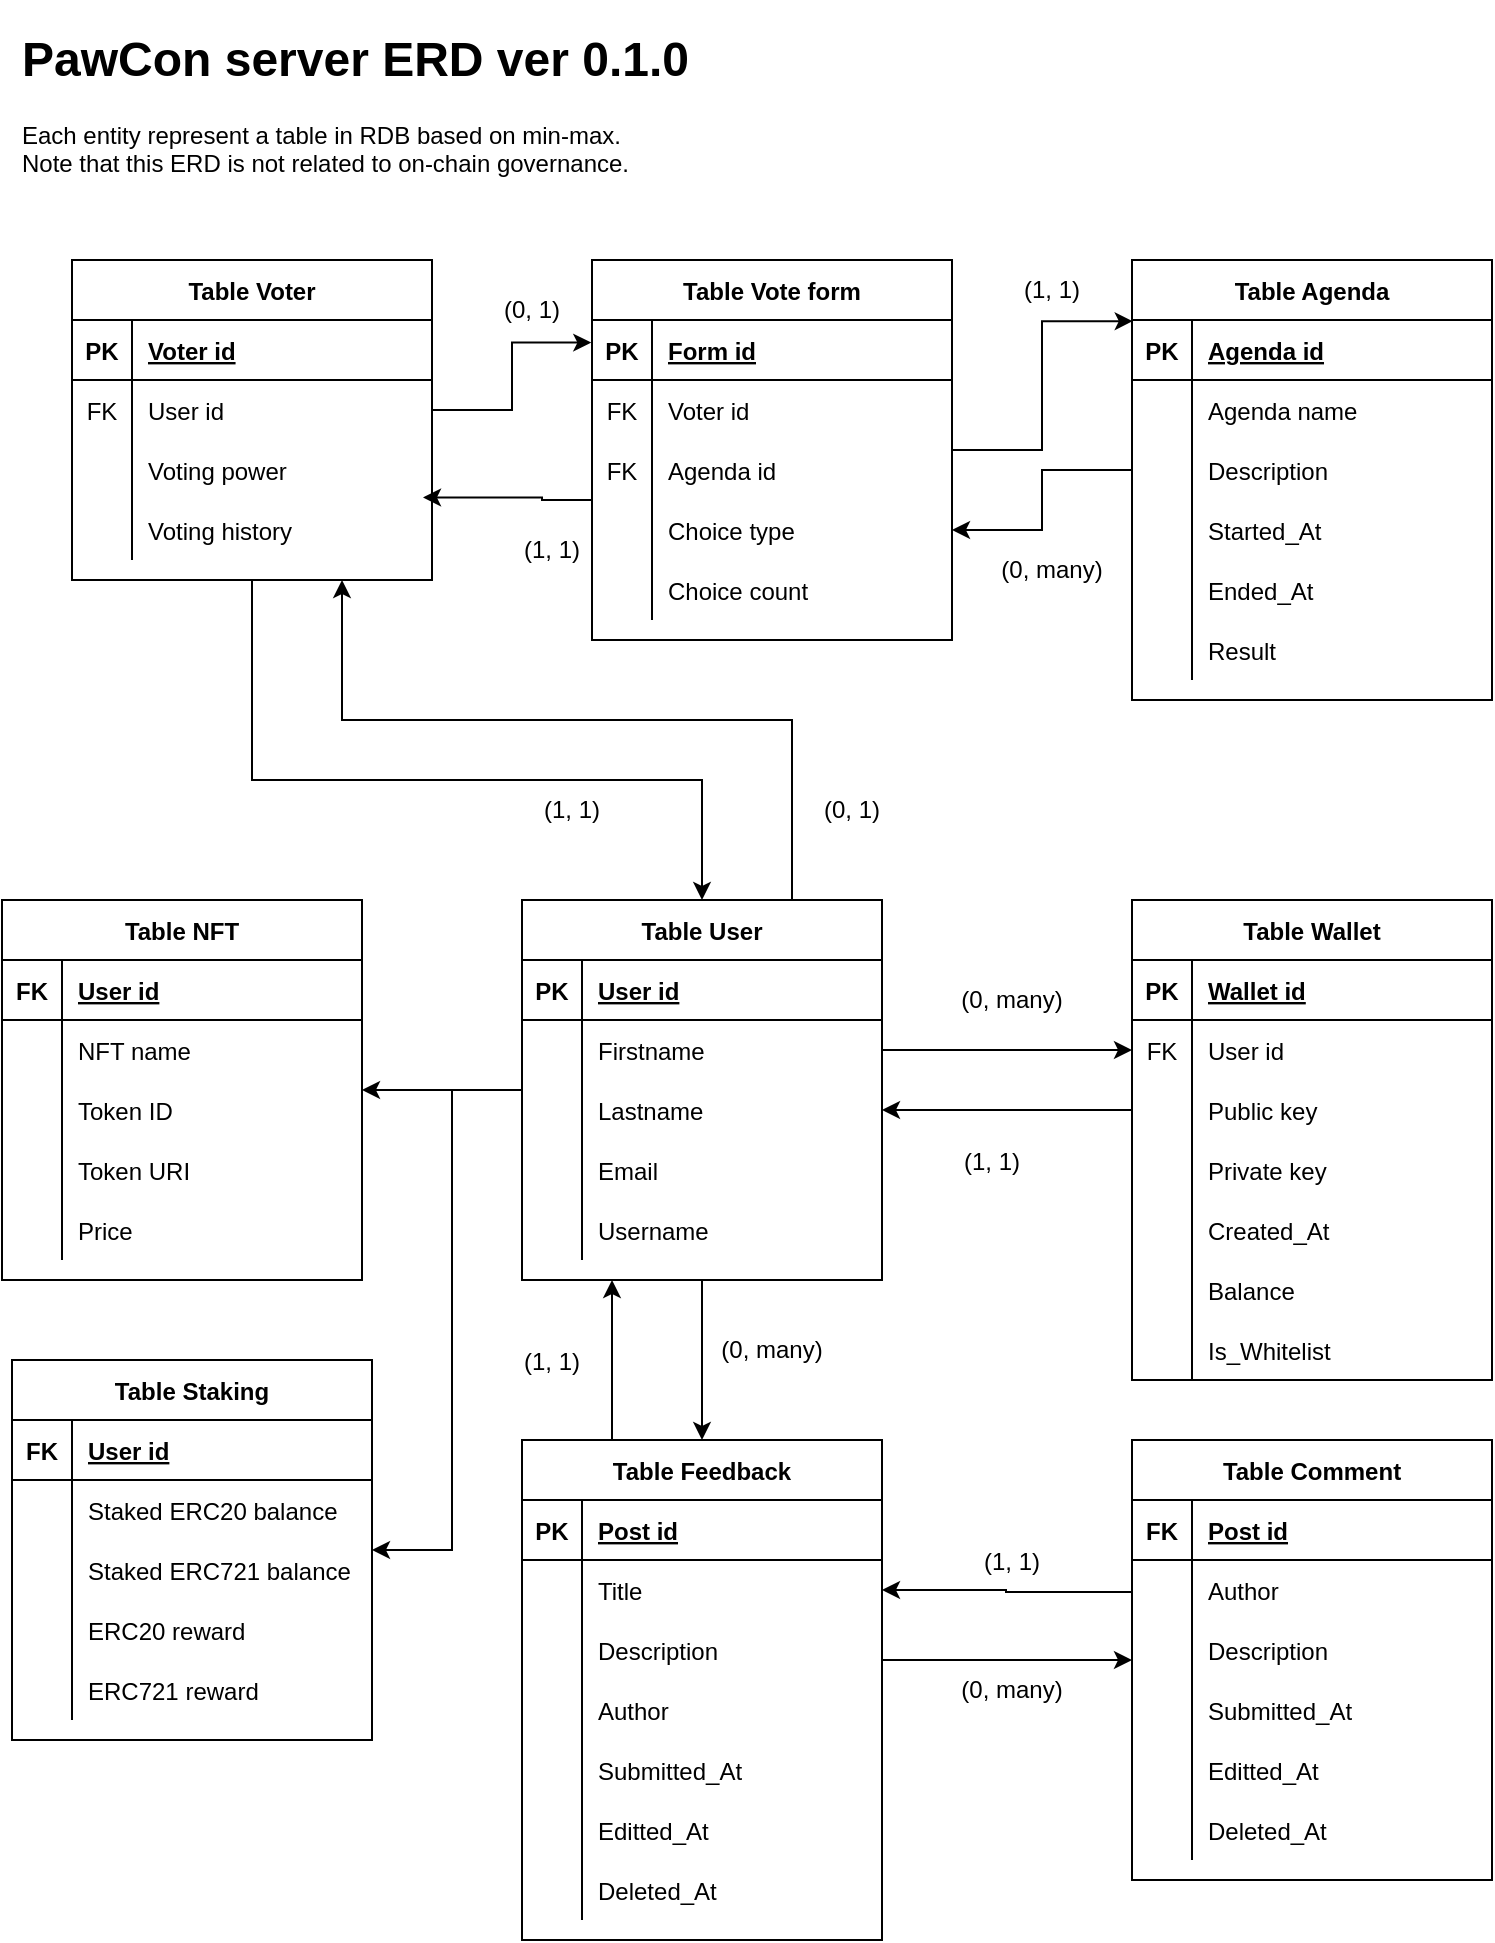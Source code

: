 <mxfile version="17.2.1" type="device"><diagram id="f8otMBdl3Ry3SHWYfHuq" name="페이지-1"><mxGraphModel dx="692" dy="433" grid="1" gridSize="10" guides="1" tooltips="1" connect="1" arrows="1" fold="1" page="1" pageScale="1" pageWidth="827" pageHeight="1169" math="0" shadow="0"><root><mxCell id="0"/><mxCell id="1" parent="0"/><mxCell id="2Wctt3XhBdlMPeNjO2P0-14" value="(0, 1)" style="text;html=1;strokeColor=none;fillColor=none;align=center;verticalAlign=middle;whiteSpace=wrap;rounded=0;" vertex="1" parent="1"><mxGeometry x="270" y="170" width="60" height="30" as="geometry"/></mxCell><mxCell id="2Wctt3XhBdlMPeNjO2P0-17" value="(1, 1)" style="text;html=1;strokeColor=none;fillColor=none;align=center;verticalAlign=middle;whiteSpace=wrap;rounded=0;" vertex="1" parent="1"><mxGeometry x="280" y="290" width="60" height="30" as="geometry"/></mxCell><mxCell id="2Wctt3XhBdlMPeNjO2P0-20" value="(1, 1)" style="text;html=1;strokeColor=none;fillColor=none;align=center;verticalAlign=middle;whiteSpace=wrap;rounded=0;" vertex="1" parent="1"><mxGeometry x="530" y="160" width="60" height="30" as="geometry"/></mxCell><mxCell id="2Wctt3XhBdlMPeNjO2P0-22" value="(0, many)" style="text;html=1;strokeColor=none;fillColor=none;align=center;verticalAlign=middle;whiteSpace=wrap;rounded=0;" vertex="1" parent="1"><mxGeometry x="530" y="300" width="60" height="30" as="geometry"/></mxCell><mxCell id="2Wctt3XhBdlMPeNjO2P0-31" value="(0, 1)" style="text;html=1;strokeColor=none;fillColor=none;align=center;verticalAlign=middle;whiteSpace=wrap;rounded=0;" vertex="1" parent="1"><mxGeometry x="430" y="420" width="60" height="30" as="geometry"/></mxCell><mxCell id="2Wctt3XhBdlMPeNjO2P0-35" value="(1, 1)" style="text;html=1;strokeColor=none;fillColor=none;align=center;verticalAlign=middle;whiteSpace=wrap;rounded=0;" vertex="1" parent="1"><mxGeometry x="290" y="420" width="60" height="30" as="geometry"/></mxCell><mxCell id="2Wctt3XhBdlMPeNjO2P0-38" value="&lt;h1&gt;&lt;span&gt;PawCon server ERD ver 0.1.0&lt;/span&gt;&lt;br&gt;&lt;/h1&gt;&lt;div&gt;Each entity represent a table in RDB based on min-max.&lt;/div&gt;&lt;div&gt;Note that this ERD is not related to on-chain governance.&amp;nbsp;&lt;/div&gt;" style="text;html=1;strokeColor=none;fillColor=none;spacing=5;spacingTop=-20;whiteSpace=wrap;overflow=hidden;rounded=0;" vertex="1" parent="1"><mxGeometry x="40" y="40" width="350" height="90" as="geometry"/></mxCell><mxCell id="2Wctt3XhBdlMPeNjO2P0-50" value="(0, many)" style="text;html=1;strokeColor=none;fillColor=none;align=center;verticalAlign=middle;whiteSpace=wrap;rounded=0;" vertex="1" parent="1"><mxGeometry x="510" y="515" width="60" height="30" as="geometry"/></mxCell><mxCell id="2Wctt3XhBdlMPeNjO2P0-52" value="(1, 1)" style="text;html=1;strokeColor=none;fillColor=none;align=center;verticalAlign=middle;whiteSpace=wrap;rounded=0;" vertex="1" parent="1"><mxGeometry x="500" y="596" width="60" height="30" as="geometry"/></mxCell><mxCell id="2Wctt3XhBdlMPeNjO2P0-255" style="edgeStyle=orthogonalEdgeStyle;rounded=0;orthogonalLoop=1;jettySize=auto;html=1;entryX=0.5;entryY=0;entryDx=0;entryDy=0;" edge="1" parent="1" source="2Wctt3XhBdlMPeNjO2P0-68" target="2Wctt3XhBdlMPeNjO2P0-81"><mxGeometry relative="1" as="geometry"><Array as="points"><mxPoint x="160" y="420"/><mxPoint x="385" y="420"/></Array></mxGeometry></mxCell><mxCell id="2Wctt3XhBdlMPeNjO2P0-68" value="Table Voter" style="shape=table;startSize=30;container=1;collapsible=1;childLayout=tableLayout;fixedRows=1;rowLines=0;fontStyle=1;align=center;resizeLast=1;" vertex="1" parent="1"><mxGeometry x="70" y="160" width="180" height="160" as="geometry"/></mxCell><mxCell id="2Wctt3XhBdlMPeNjO2P0-69" value="" style="shape=tableRow;horizontal=0;startSize=0;swimlaneHead=0;swimlaneBody=0;fillColor=none;collapsible=0;dropTarget=0;points=[[0,0.5],[1,0.5]];portConstraint=eastwest;top=0;left=0;right=0;bottom=1;" vertex="1" parent="2Wctt3XhBdlMPeNjO2P0-68"><mxGeometry y="30" width="180" height="30" as="geometry"/></mxCell><mxCell id="2Wctt3XhBdlMPeNjO2P0-70" value="PK" style="shape=partialRectangle;connectable=0;fillColor=none;top=0;left=0;bottom=0;right=0;fontStyle=1;overflow=hidden;" vertex="1" parent="2Wctt3XhBdlMPeNjO2P0-69"><mxGeometry width="30" height="30" as="geometry"><mxRectangle width="30" height="30" as="alternateBounds"/></mxGeometry></mxCell><mxCell id="2Wctt3XhBdlMPeNjO2P0-71" value="Voter id" style="shape=partialRectangle;connectable=0;fillColor=none;top=0;left=0;bottom=0;right=0;align=left;spacingLeft=6;fontStyle=5;overflow=hidden;" vertex="1" parent="2Wctt3XhBdlMPeNjO2P0-69"><mxGeometry x="30" width="150" height="30" as="geometry"><mxRectangle width="150" height="30" as="alternateBounds"/></mxGeometry></mxCell><mxCell id="2Wctt3XhBdlMPeNjO2P0-72" value="" style="shape=tableRow;horizontal=0;startSize=0;swimlaneHead=0;swimlaneBody=0;fillColor=none;collapsible=0;dropTarget=0;points=[[0,0.5],[1,0.5]];portConstraint=eastwest;top=0;left=0;right=0;bottom=0;" vertex="1" parent="2Wctt3XhBdlMPeNjO2P0-68"><mxGeometry y="60" width="180" height="30" as="geometry"/></mxCell><mxCell id="2Wctt3XhBdlMPeNjO2P0-73" value="FK" style="shape=partialRectangle;connectable=0;fillColor=none;top=0;left=0;bottom=0;right=0;editable=1;overflow=hidden;" vertex="1" parent="2Wctt3XhBdlMPeNjO2P0-72"><mxGeometry width="30" height="30" as="geometry"><mxRectangle width="30" height="30" as="alternateBounds"/></mxGeometry></mxCell><mxCell id="2Wctt3XhBdlMPeNjO2P0-74" value="User id" style="shape=partialRectangle;connectable=0;fillColor=none;top=0;left=0;bottom=0;right=0;align=left;spacingLeft=6;overflow=hidden;" vertex="1" parent="2Wctt3XhBdlMPeNjO2P0-72"><mxGeometry x="30" width="150" height="30" as="geometry"><mxRectangle width="150" height="30" as="alternateBounds"/></mxGeometry></mxCell><mxCell id="2Wctt3XhBdlMPeNjO2P0-75" value="" style="shape=tableRow;horizontal=0;startSize=0;swimlaneHead=0;swimlaneBody=0;fillColor=none;collapsible=0;dropTarget=0;points=[[0,0.5],[1,0.5]];portConstraint=eastwest;top=0;left=0;right=0;bottom=0;" vertex="1" parent="2Wctt3XhBdlMPeNjO2P0-68"><mxGeometry y="90" width="180" height="30" as="geometry"/></mxCell><mxCell id="2Wctt3XhBdlMPeNjO2P0-76" value="" style="shape=partialRectangle;connectable=0;fillColor=none;top=0;left=0;bottom=0;right=0;editable=1;overflow=hidden;" vertex="1" parent="2Wctt3XhBdlMPeNjO2P0-75"><mxGeometry width="30" height="30" as="geometry"><mxRectangle width="30" height="30" as="alternateBounds"/></mxGeometry></mxCell><mxCell id="2Wctt3XhBdlMPeNjO2P0-77" value="Voting power" style="shape=partialRectangle;connectable=0;fillColor=none;top=0;left=0;bottom=0;right=0;align=left;spacingLeft=6;overflow=hidden;" vertex="1" parent="2Wctt3XhBdlMPeNjO2P0-75"><mxGeometry x="30" width="150" height="30" as="geometry"><mxRectangle width="150" height="30" as="alternateBounds"/></mxGeometry></mxCell><mxCell id="2Wctt3XhBdlMPeNjO2P0-78" value="" style="shape=tableRow;horizontal=0;startSize=0;swimlaneHead=0;swimlaneBody=0;fillColor=none;collapsible=0;dropTarget=0;points=[[0,0.5],[1,0.5]];portConstraint=eastwest;top=0;left=0;right=0;bottom=0;" vertex="1" parent="2Wctt3XhBdlMPeNjO2P0-68"><mxGeometry y="120" width="180" height="30" as="geometry"/></mxCell><mxCell id="2Wctt3XhBdlMPeNjO2P0-79" value="" style="shape=partialRectangle;connectable=0;fillColor=none;top=0;left=0;bottom=0;right=0;editable=1;overflow=hidden;" vertex="1" parent="2Wctt3XhBdlMPeNjO2P0-78"><mxGeometry width="30" height="30" as="geometry"><mxRectangle width="30" height="30" as="alternateBounds"/></mxGeometry></mxCell><mxCell id="2Wctt3XhBdlMPeNjO2P0-80" value="Voting history" style="shape=partialRectangle;connectable=0;fillColor=none;top=0;left=0;bottom=0;right=0;align=left;spacingLeft=6;overflow=hidden;" vertex="1" parent="2Wctt3XhBdlMPeNjO2P0-78"><mxGeometry x="30" width="150" height="30" as="geometry"><mxRectangle width="150" height="30" as="alternateBounds"/></mxGeometry></mxCell><mxCell id="2Wctt3XhBdlMPeNjO2P0-214" value="" style="edgeStyle=orthogonalEdgeStyle;rounded=0;orthogonalLoop=1;jettySize=auto;html=1;" edge="1" parent="1" source="2Wctt3XhBdlMPeNjO2P0-81" target="2Wctt3XhBdlMPeNjO2P0-198"><mxGeometry relative="1" as="geometry"/></mxCell><mxCell id="2Wctt3XhBdlMPeNjO2P0-254" style="edgeStyle=orthogonalEdgeStyle;rounded=0;orthogonalLoop=1;jettySize=auto;html=1;entryX=0.75;entryY=1;entryDx=0;entryDy=0;" edge="1" parent="1" source="2Wctt3XhBdlMPeNjO2P0-81" target="2Wctt3XhBdlMPeNjO2P0-68"><mxGeometry relative="1" as="geometry"><Array as="points"><mxPoint x="430" y="390"/><mxPoint x="205" y="390"/></Array></mxGeometry></mxCell><mxCell id="2Wctt3XhBdlMPeNjO2P0-272" value="" style="edgeStyle=orthogonalEdgeStyle;rounded=0;orthogonalLoop=1;jettySize=auto;html=1;" edge="1" parent="1" source="2Wctt3XhBdlMPeNjO2P0-81" target="2Wctt3XhBdlMPeNjO2P0-256"><mxGeometry relative="1" as="geometry"/></mxCell><mxCell id="2Wctt3XhBdlMPeNjO2P0-289" value="" style="edgeStyle=orthogonalEdgeStyle;rounded=0;orthogonalLoop=1;jettySize=auto;html=1;" edge="1" parent="1" source="2Wctt3XhBdlMPeNjO2P0-81" target="2Wctt3XhBdlMPeNjO2P0-273"><mxGeometry relative="1" as="geometry"><Array as="points"><mxPoint x="260" y="575"/><mxPoint x="260" y="805"/></Array></mxGeometry></mxCell><mxCell id="2Wctt3XhBdlMPeNjO2P0-81" value="Table User" style="shape=table;startSize=30;container=1;collapsible=1;childLayout=tableLayout;fixedRows=1;rowLines=0;fontStyle=1;align=center;resizeLast=1;" vertex="1" parent="1"><mxGeometry x="295" y="480" width="180" height="190" as="geometry"/></mxCell><mxCell id="2Wctt3XhBdlMPeNjO2P0-82" value="" style="shape=tableRow;horizontal=0;startSize=0;swimlaneHead=0;swimlaneBody=0;fillColor=none;collapsible=0;dropTarget=0;points=[[0,0.5],[1,0.5]];portConstraint=eastwest;top=0;left=0;right=0;bottom=1;" vertex="1" parent="2Wctt3XhBdlMPeNjO2P0-81"><mxGeometry y="30" width="180" height="30" as="geometry"/></mxCell><mxCell id="2Wctt3XhBdlMPeNjO2P0-83" value="PK" style="shape=partialRectangle;connectable=0;fillColor=none;top=0;left=0;bottom=0;right=0;fontStyle=1;overflow=hidden;" vertex="1" parent="2Wctt3XhBdlMPeNjO2P0-82"><mxGeometry width="30" height="30" as="geometry"><mxRectangle width="30" height="30" as="alternateBounds"/></mxGeometry></mxCell><mxCell id="2Wctt3XhBdlMPeNjO2P0-84" value="User id" style="shape=partialRectangle;connectable=0;fillColor=none;top=0;left=0;bottom=0;right=0;align=left;spacingLeft=6;fontStyle=5;overflow=hidden;" vertex="1" parent="2Wctt3XhBdlMPeNjO2P0-82"><mxGeometry x="30" width="150" height="30" as="geometry"><mxRectangle width="150" height="30" as="alternateBounds"/></mxGeometry></mxCell><mxCell id="2Wctt3XhBdlMPeNjO2P0-85" value="" style="shape=tableRow;horizontal=0;startSize=0;swimlaneHead=0;swimlaneBody=0;fillColor=none;collapsible=0;dropTarget=0;points=[[0,0.5],[1,0.5]];portConstraint=eastwest;top=0;left=0;right=0;bottom=0;" vertex="1" parent="2Wctt3XhBdlMPeNjO2P0-81"><mxGeometry y="60" width="180" height="30" as="geometry"/></mxCell><mxCell id="2Wctt3XhBdlMPeNjO2P0-86" value="" style="shape=partialRectangle;connectable=0;fillColor=none;top=0;left=0;bottom=0;right=0;editable=1;overflow=hidden;" vertex="1" parent="2Wctt3XhBdlMPeNjO2P0-85"><mxGeometry width="30" height="30" as="geometry"><mxRectangle width="30" height="30" as="alternateBounds"/></mxGeometry></mxCell><mxCell id="2Wctt3XhBdlMPeNjO2P0-87" value="Firstname" style="shape=partialRectangle;connectable=0;fillColor=none;top=0;left=0;bottom=0;right=0;align=left;spacingLeft=6;overflow=hidden;" vertex="1" parent="2Wctt3XhBdlMPeNjO2P0-85"><mxGeometry x="30" width="150" height="30" as="geometry"><mxRectangle width="150" height="30" as="alternateBounds"/></mxGeometry></mxCell><mxCell id="2Wctt3XhBdlMPeNjO2P0-88" value="" style="shape=tableRow;horizontal=0;startSize=0;swimlaneHead=0;swimlaneBody=0;fillColor=none;collapsible=0;dropTarget=0;points=[[0,0.5],[1,0.5]];portConstraint=eastwest;top=0;left=0;right=0;bottom=0;" vertex="1" parent="2Wctt3XhBdlMPeNjO2P0-81"><mxGeometry y="90" width="180" height="30" as="geometry"/></mxCell><mxCell id="2Wctt3XhBdlMPeNjO2P0-89" value="" style="shape=partialRectangle;connectable=0;fillColor=none;top=0;left=0;bottom=0;right=0;editable=1;overflow=hidden;" vertex="1" parent="2Wctt3XhBdlMPeNjO2P0-88"><mxGeometry width="30" height="30" as="geometry"><mxRectangle width="30" height="30" as="alternateBounds"/></mxGeometry></mxCell><mxCell id="2Wctt3XhBdlMPeNjO2P0-90" value="Lastname" style="shape=partialRectangle;connectable=0;fillColor=none;top=0;left=0;bottom=0;right=0;align=left;spacingLeft=6;overflow=hidden;" vertex="1" parent="2Wctt3XhBdlMPeNjO2P0-88"><mxGeometry x="30" width="150" height="30" as="geometry"><mxRectangle width="150" height="30" as="alternateBounds"/></mxGeometry></mxCell><mxCell id="2Wctt3XhBdlMPeNjO2P0-91" value="" style="shape=tableRow;horizontal=0;startSize=0;swimlaneHead=0;swimlaneBody=0;fillColor=none;collapsible=0;dropTarget=0;points=[[0,0.5],[1,0.5]];portConstraint=eastwest;top=0;left=0;right=0;bottom=0;" vertex="1" parent="2Wctt3XhBdlMPeNjO2P0-81"><mxGeometry y="120" width="180" height="30" as="geometry"/></mxCell><mxCell id="2Wctt3XhBdlMPeNjO2P0-92" value="" style="shape=partialRectangle;connectable=0;fillColor=none;top=0;left=0;bottom=0;right=0;editable=1;overflow=hidden;" vertex="1" parent="2Wctt3XhBdlMPeNjO2P0-91"><mxGeometry width="30" height="30" as="geometry"><mxRectangle width="30" height="30" as="alternateBounds"/></mxGeometry></mxCell><mxCell id="2Wctt3XhBdlMPeNjO2P0-93" value="Email" style="shape=partialRectangle;connectable=0;fillColor=none;top=0;left=0;bottom=0;right=0;align=left;spacingLeft=6;overflow=hidden;" vertex="1" parent="2Wctt3XhBdlMPeNjO2P0-91"><mxGeometry x="30" width="150" height="30" as="geometry"><mxRectangle width="150" height="30" as="alternateBounds"/></mxGeometry></mxCell><mxCell id="2Wctt3XhBdlMPeNjO2P0-133" value="" style="shape=tableRow;horizontal=0;startSize=0;swimlaneHead=0;swimlaneBody=0;fillColor=none;collapsible=0;dropTarget=0;points=[[0,0.5],[1,0.5]];portConstraint=eastwest;top=0;left=0;right=0;bottom=0;" vertex="1" parent="2Wctt3XhBdlMPeNjO2P0-81"><mxGeometry y="150" width="180" height="30" as="geometry"/></mxCell><mxCell id="2Wctt3XhBdlMPeNjO2P0-134" value="" style="shape=partialRectangle;connectable=0;fillColor=none;top=0;left=0;bottom=0;right=0;editable=1;overflow=hidden;" vertex="1" parent="2Wctt3XhBdlMPeNjO2P0-133"><mxGeometry width="30" height="30" as="geometry"><mxRectangle width="30" height="30" as="alternateBounds"/></mxGeometry></mxCell><mxCell id="2Wctt3XhBdlMPeNjO2P0-135" value="Username" style="shape=partialRectangle;connectable=0;fillColor=none;top=0;left=0;bottom=0;right=0;align=left;spacingLeft=6;overflow=hidden;" vertex="1" parent="2Wctt3XhBdlMPeNjO2P0-133"><mxGeometry x="30" width="150" height="30" as="geometry"><mxRectangle width="150" height="30" as="alternateBounds"/></mxGeometry></mxCell><mxCell id="2Wctt3XhBdlMPeNjO2P0-94" value="Table Wallet" style="shape=table;startSize=30;container=1;collapsible=1;childLayout=tableLayout;fixedRows=1;rowLines=0;fontStyle=1;align=center;resizeLast=1;" vertex="1" parent="1"><mxGeometry x="600" y="480" width="180" height="240" as="geometry"/></mxCell><mxCell id="2Wctt3XhBdlMPeNjO2P0-95" value="" style="shape=tableRow;horizontal=0;startSize=0;swimlaneHead=0;swimlaneBody=0;fillColor=none;collapsible=0;dropTarget=0;points=[[0,0.5],[1,0.5]];portConstraint=eastwest;top=0;left=0;right=0;bottom=1;" vertex="1" parent="2Wctt3XhBdlMPeNjO2P0-94"><mxGeometry y="30" width="180" height="30" as="geometry"/></mxCell><mxCell id="2Wctt3XhBdlMPeNjO2P0-96" value="PK" style="shape=partialRectangle;connectable=0;fillColor=none;top=0;left=0;bottom=0;right=0;fontStyle=1;overflow=hidden;" vertex="1" parent="2Wctt3XhBdlMPeNjO2P0-95"><mxGeometry width="30" height="30" as="geometry"><mxRectangle width="30" height="30" as="alternateBounds"/></mxGeometry></mxCell><mxCell id="2Wctt3XhBdlMPeNjO2P0-97" value="Wallet id" style="shape=partialRectangle;connectable=0;fillColor=none;top=0;left=0;bottom=0;right=0;align=left;spacingLeft=6;fontStyle=5;overflow=hidden;" vertex="1" parent="2Wctt3XhBdlMPeNjO2P0-95"><mxGeometry x="30" width="150" height="30" as="geometry"><mxRectangle width="150" height="30" as="alternateBounds"/></mxGeometry></mxCell><mxCell id="2Wctt3XhBdlMPeNjO2P0-98" value="" style="shape=tableRow;horizontal=0;startSize=0;swimlaneHead=0;swimlaneBody=0;fillColor=none;collapsible=0;dropTarget=0;points=[[0,0.5],[1,0.5]];portConstraint=eastwest;top=0;left=0;right=0;bottom=0;" vertex="1" parent="2Wctt3XhBdlMPeNjO2P0-94"><mxGeometry y="60" width="180" height="30" as="geometry"/></mxCell><mxCell id="2Wctt3XhBdlMPeNjO2P0-99" value="FK" style="shape=partialRectangle;connectable=0;fillColor=none;top=0;left=0;bottom=0;right=0;editable=1;overflow=hidden;" vertex="1" parent="2Wctt3XhBdlMPeNjO2P0-98"><mxGeometry width="30" height="30" as="geometry"><mxRectangle width="30" height="30" as="alternateBounds"/></mxGeometry></mxCell><mxCell id="2Wctt3XhBdlMPeNjO2P0-100" value="User id" style="shape=partialRectangle;connectable=0;fillColor=none;top=0;left=0;bottom=0;right=0;align=left;spacingLeft=6;overflow=hidden;" vertex="1" parent="2Wctt3XhBdlMPeNjO2P0-98"><mxGeometry x="30" width="150" height="30" as="geometry"><mxRectangle width="150" height="30" as="alternateBounds"/></mxGeometry></mxCell><mxCell id="2Wctt3XhBdlMPeNjO2P0-101" value="" style="shape=tableRow;horizontal=0;startSize=0;swimlaneHead=0;swimlaneBody=0;fillColor=none;collapsible=0;dropTarget=0;points=[[0,0.5],[1,0.5]];portConstraint=eastwest;top=0;left=0;right=0;bottom=0;" vertex="1" parent="2Wctt3XhBdlMPeNjO2P0-94"><mxGeometry y="90" width="180" height="30" as="geometry"/></mxCell><mxCell id="2Wctt3XhBdlMPeNjO2P0-102" value="" style="shape=partialRectangle;connectable=0;fillColor=none;top=0;left=0;bottom=0;right=0;editable=1;overflow=hidden;" vertex="1" parent="2Wctt3XhBdlMPeNjO2P0-101"><mxGeometry width="30" height="30" as="geometry"><mxRectangle width="30" height="30" as="alternateBounds"/></mxGeometry></mxCell><mxCell id="2Wctt3XhBdlMPeNjO2P0-103" value="Public key" style="shape=partialRectangle;connectable=0;fillColor=none;top=0;left=0;bottom=0;right=0;align=left;spacingLeft=6;overflow=hidden;" vertex="1" parent="2Wctt3XhBdlMPeNjO2P0-101"><mxGeometry x="30" width="150" height="30" as="geometry"><mxRectangle width="150" height="30" as="alternateBounds"/></mxGeometry></mxCell><mxCell id="2Wctt3XhBdlMPeNjO2P0-104" value="" style="shape=tableRow;horizontal=0;startSize=0;swimlaneHead=0;swimlaneBody=0;fillColor=none;collapsible=0;dropTarget=0;points=[[0,0.5],[1,0.5]];portConstraint=eastwest;top=0;left=0;right=0;bottom=0;" vertex="1" parent="2Wctt3XhBdlMPeNjO2P0-94"><mxGeometry y="120" width="180" height="30" as="geometry"/></mxCell><mxCell id="2Wctt3XhBdlMPeNjO2P0-105" value="" style="shape=partialRectangle;connectable=0;fillColor=none;top=0;left=0;bottom=0;right=0;editable=1;overflow=hidden;" vertex="1" parent="2Wctt3XhBdlMPeNjO2P0-104"><mxGeometry width="30" height="30" as="geometry"><mxRectangle width="30" height="30" as="alternateBounds"/></mxGeometry></mxCell><mxCell id="2Wctt3XhBdlMPeNjO2P0-106" value="Private key" style="shape=partialRectangle;connectable=0;fillColor=none;top=0;left=0;bottom=0;right=0;align=left;spacingLeft=6;overflow=hidden;" vertex="1" parent="2Wctt3XhBdlMPeNjO2P0-104"><mxGeometry x="30" width="150" height="30" as="geometry"><mxRectangle width="150" height="30" as="alternateBounds"/></mxGeometry></mxCell><mxCell id="2Wctt3XhBdlMPeNjO2P0-136" value="" style="shape=tableRow;horizontal=0;startSize=0;swimlaneHead=0;swimlaneBody=0;fillColor=none;collapsible=0;dropTarget=0;points=[[0,0.5],[1,0.5]];portConstraint=eastwest;top=0;left=0;right=0;bottom=0;" vertex="1" parent="2Wctt3XhBdlMPeNjO2P0-94"><mxGeometry y="150" width="180" height="30" as="geometry"/></mxCell><mxCell id="2Wctt3XhBdlMPeNjO2P0-137" value="" style="shape=partialRectangle;connectable=0;fillColor=none;top=0;left=0;bottom=0;right=0;editable=1;overflow=hidden;" vertex="1" parent="2Wctt3XhBdlMPeNjO2P0-136"><mxGeometry width="30" height="30" as="geometry"><mxRectangle width="30" height="30" as="alternateBounds"/></mxGeometry></mxCell><mxCell id="2Wctt3XhBdlMPeNjO2P0-138" value="Created_At" style="shape=partialRectangle;connectable=0;fillColor=none;top=0;left=0;bottom=0;right=0;align=left;spacingLeft=6;overflow=hidden;" vertex="1" parent="2Wctt3XhBdlMPeNjO2P0-136"><mxGeometry x="30" width="150" height="30" as="geometry"><mxRectangle width="150" height="30" as="alternateBounds"/></mxGeometry></mxCell><mxCell id="2Wctt3XhBdlMPeNjO2P0-139" value="" style="shape=tableRow;horizontal=0;startSize=0;swimlaneHead=0;swimlaneBody=0;fillColor=none;collapsible=0;dropTarget=0;points=[[0,0.5],[1,0.5]];portConstraint=eastwest;top=0;left=0;right=0;bottom=0;" vertex="1" parent="2Wctt3XhBdlMPeNjO2P0-94"><mxGeometry y="180" width="180" height="30" as="geometry"/></mxCell><mxCell id="2Wctt3XhBdlMPeNjO2P0-140" value="" style="shape=partialRectangle;connectable=0;fillColor=none;top=0;left=0;bottom=0;right=0;editable=1;overflow=hidden;" vertex="1" parent="2Wctt3XhBdlMPeNjO2P0-139"><mxGeometry width="30" height="30" as="geometry"><mxRectangle width="30" height="30" as="alternateBounds"/></mxGeometry></mxCell><mxCell id="2Wctt3XhBdlMPeNjO2P0-141" value="Balance" style="shape=partialRectangle;connectable=0;fillColor=none;top=0;left=0;bottom=0;right=0;align=left;spacingLeft=6;overflow=hidden;" vertex="1" parent="2Wctt3XhBdlMPeNjO2P0-139"><mxGeometry x="30" width="150" height="30" as="geometry"><mxRectangle width="150" height="30" as="alternateBounds"/></mxGeometry></mxCell><mxCell id="2Wctt3XhBdlMPeNjO2P0-294" value="" style="shape=tableRow;horizontal=0;startSize=0;swimlaneHead=0;swimlaneBody=0;fillColor=none;collapsible=0;dropTarget=0;points=[[0,0.5],[1,0.5]];portConstraint=eastwest;top=0;left=0;right=0;bottom=0;" vertex="1" parent="2Wctt3XhBdlMPeNjO2P0-94"><mxGeometry y="210" width="180" height="30" as="geometry"/></mxCell><mxCell id="2Wctt3XhBdlMPeNjO2P0-295" value="" style="shape=partialRectangle;connectable=0;fillColor=none;top=0;left=0;bottom=0;right=0;editable=1;overflow=hidden;" vertex="1" parent="2Wctt3XhBdlMPeNjO2P0-294"><mxGeometry width="30" height="30" as="geometry"><mxRectangle width="30" height="30" as="alternateBounds"/></mxGeometry></mxCell><mxCell id="2Wctt3XhBdlMPeNjO2P0-296" value="Is_Whitelist" style="shape=partialRectangle;connectable=0;fillColor=none;top=0;left=0;bottom=0;right=0;align=left;spacingLeft=6;overflow=hidden;" vertex="1" parent="2Wctt3XhBdlMPeNjO2P0-294"><mxGeometry x="30" width="150" height="30" as="geometry"><mxRectangle width="150" height="30" as="alternateBounds"/></mxGeometry></mxCell><mxCell id="2Wctt3XhBdlMPeNjO2P0-152" style="edgeStyle=orthogonalEdgeStyle;rounded=0;orthogonalLoop=1;jettySize=auto;html=1;entryX=0.975;entryY=-0.042;entryDx=0;entryDy=0;entryPerimeter=0;" edge="1" parent="1" source="2Wctt3XhBdlMPeNjO2P0-107" target="2Wctt3XhBdlMPeNjO2P0-78"><mxGeometry relative="1" as="geometry"><Array as="points"><mxPoint x="305" y="280"/><mxPoint x="305" y="279"/></Array></mxGeometry></mxCell><mxCell id="2Wctt3XhBdlMPeNjO2P0-155" style="edgeStyle=orthogonalEdgeStyle;rounded=0;orthogonalLoop=1;jettySize=auto;html=1;entryX=0.002;entryY=0.139;entryDx=0;entryDy=0;entryPerimeter=0;" edge="1" parent="1" source="2Wctt3XhBdlMPeNjO2P0-107" target="2Wctt3XhBdlMPeNjO2P0-120"><mxGeometry relative="1" as="geometry"/></mxCell><mxCell id="2Wctt3XhBdlMPeNjO2P0-107" value="Table Vote form" style="shape=table;startSize=30;container=1;collapsible=1;childLayout=tableLayout;fixedRows=1;rowLines=0;fontStyle=1;align=center;resizeLast=1;" vertex="1" parent="1"><mxGeometry x="330" y="160" width="180" height="190" as="geometry"/></mxCell><mxCell id="2Wctt3XhBdlMPeNjO2P0-108" value="" style="shape=tableRow;horizontal=0;startSize=0;swimlaneHead=0;swimlaneBody=0;fillColor=none;collapsible=0;dropTarget=0;points=[[0,0.5],[1,0.5]];portConstraint=eastwest;top=0;left=0;right=0;bottom=1;" vertex="1" parent="2Wctt3XhBdlMPeNjO2P0-107"><mxGeometry y="30" width="180" height="30" as="geometry"/></mxCell><mxCell id="2Wctt3XhBdlMPeNjO2P0-109" value="PK" style="shape=partialRectangle;connectable=0;fillColor=none;top=0;left=0;bottom=0;right=0;fontStyle=1;overflow=hidden;" vertex="1" parent="2Wctt3XhBdlMPeNjO2P0-108"><mxGeometry width="30" height="30" as="geometry"><mxRectangle width="30" height="30" as="alternateBounds"/></mxGeometry></mxCell><mxCell id="2Wctt3XhBdlMPeNjO2P0-110" value="Form id" style="shape=partialRectangle;connectable=0;fillColor=none;top=0;left=0;bottom=0;right=0;align=left;spacingLeft=6;fontStyle=5;overflow=hidden;" vertex="1" parent="2Wctt3XhBdlMPeNjO2P0-108"><mxGeometry x="30" width="150" height="30" as="geometry"><mxRectangle width="150" height="30" as="alternateBounds"/></mxGeometry></mxCell><mxCell id="2Wctt3XhBdlMPeNjO2P0-111" value="" style="shape=tableRow;horizontal=0;startSize=0;swimlaneHead=0;swimlaneBody=0;fillColor=none;collapsible=0;dropTarget=0;points=[[0,0.5],[1,0.5]];portConstraint=eastwest;top=0;left=0;right=0;bottom=0;" vertex="1" parent="2Wctt3XhBdlMPeNjO2P0-107"><mxGeometry y="60" width="180" height="30" as="geometry"/></mxCell><mxCell id="2Wctt3XhBdlMPeNjO2P0-112" value="FK" style="shape=partialRectangle;connectable=0;fillColor=none;top=0;left=0;bottom=0;right=0;editable=1;overflow=hidden;" vertex="1" parent="2Wctt3XhBdlMPeNjO2P0-111"><mxGeometry width="30" height="30" as="geometry"><mxRectangle width="30" height="30" as="alternateBounds"/></mxGeometry></mxCell><mxCell id="2Wctt3XhBdlMPeNjO2P0-113" value="Voter id" style="shape=partialRectangle;connectable=0;fillColor=none;top=0;left=0;bottom=0;right=0;align=left;spacingLeft=6;overflow=hidden;" vertex="1" parent="2Wctt3XhBdlMPeNjO2P0-111"><mxGeometry x="30" width="150" height="30" as="geometry"><mxRectangle width="150" height="30" as="alternateBounds"/></mxGeometry></mxCell><mxCell id="2Wctt3XhBdlMPeNjO2P0-250" value="" style="shape=tableRow;horizontal=0;startSize=0;swimlaneHead=0;swimlaneBody=0;fillColor=none;collapsible=0;dropTarget=0;points=[[0,0.5],[1,0.5]];portConstraint=eastwest;top=0;left=0;right=0;bottom=0;" vertex="1" parent="2Wctt3XhBdlMPeNjO2P0-107"><mxGeometry y="90" width="180" height="30" as="geometry"/></mxCell><mxCell id="2Wctt3XhBdlMPeNjO2P0-251" value="FK" style="shape=partialRectangle;connectable=0;fillColor=none;top=0;left=0;bottom=0;right=0;editable=1;overflow=hidden;" vertex="1" parent="2Wctt3XhBdlMPeNjO2P0-250"><mxGeometry width="30" height="30" as="geometry"><mxRectangle width="30" height="30" as="alternateBounds"/></mxGeometry></mxCell><mxCell id="2Wctt3XhBdlMPeNjO2P0-252" value="Agenda id" style="shape=partialRectangle;connectable=0;fillColor=none;top=0;left=0;bottom=0;right=0;align=left;spacingLeft=6;overflow=hidden;" vertex="1" parent="2Wctt3XhBdlMPeNjO2P0-250"><mxGeometry x="30" width="150" height="30" as="geometry"><mxRectangle width="150" height="30" as="alternateBounds"/></mxGeometry></mxCell><mxCell id="2Wctt3XhBdlMPeNjO2P0-114" value="" style="shape=tableRow;horizontal=0;startSize=0;swimlaneHead=0;swimlaneBody=0;fillColor=none;collapsible=0;dropTarget=0;points=[[0,0.5],[1,0.5]];portConstraint=eastwest;top=0;left=0;right=0;bottom=0;" vertex="1" parent="2Wctt3XhBdlMPeNjO2P0-107"><mxGeometry y="120" width="180" height="30" as="geometry"/></mxCell><mxCell id="2Wctt3XhBdlMPeNjO2P0-115" value="" style="shape=partialRectangle;connectable=0;fillColor=none;top=0;left=0;bottom=0;right=0;editable=1;overflow=hidden;" vertex="1" parent="2Wctt3XhBdlMPeNjO2P0-114"><mxGeometry width="30" height="30" as="geometry"><mxRectangle width="30" height="30" as="alternateBounds"/></mxGeometry></mxCell><mxCell id="2Wctt3XhBdlMPeNjO2P0-116" value="Choice type" style="shape=partialRectangle;connectable=0;fillColor=none;top=0;left=0;bottom=0;right=0;align=left;spacingLeft=6;overflow=hidden;" vertex="1" parent="2Wctt3XhBdlMPeNjO2P0-114"><mxGeometry x="30" width="150" height="30" as="geometry"><mxRectangle width="150" height="30" as="alternateBounds"/></mxGeometry></mxCell><mxCell id="2Wctt3XhBdlMPeNjO2P0-117" value="" style="shape=tableRow;horizontal=0;startSize=0;swimlaneHead=0;swimlaneBody=0;fillColor=none;collapsible=0;dropTarget=0;points=[[0,0.5],[1,0.5]];portConstraint=eastwest;top=0;left=0;right=0;bottom=0;" vertex="1" parent="2Wctt3XhBdlMPeNjO2P0-107"><mxGeometry y="150" width="180" height="30" as="geometry"/></mxCell><mxCell id="2Wctt3XhBdlMPeNjO2P0-118" value="" style="shape=partialRectangle;connectable=0;fillColor=none;top=0;left=0;bottom=0;right=0;editable=1;overflow=hidden;" vertex="1" parent="2Wctt3XhBdlMPeNjO2P0-117"><mxGeometry width="30" height="30" as="geometry"><mxRectangle width="30" height="30" as="alternateBounds"/></mxGeometry></mxCell><mxCell id="2Wctt3XhBdlMPeNjO2P0-119" value="Choice count" style="shape=partialRectangle;connectable=0;fillColor=none;top=0;left=0;bottom=0;right=0;align=left;spacingLeft=6;overflow=hidden;" vertex="1" parent="2Wctt3XhBdlMPeNjO2P0-117"><mxGeometry x="30" width="150" height="30" as="geometry"><mxRectangle width="150" height="30" as="alternateBounds"/></mxGeometry></mxCell><mxCell id="2Wctt3XhBdlMPeNjO2P0-120" value="Table Agenda" style="shape=table;startSize=30;container=1;collapsible=1;childLayout=tableLayout;fixedRows=1;rowLines=0;fontStyle=1;align=center;resizeLast=1;" vertex="1" parent="1"><mxGeometry x="600" y="160" width="180" height="220" as="geometry"/></mxCell><mxCell id="2Wctt3XhBdlMPeNjO2P0-121" value="" style="shape=tableRow;horizontal=0;startSize=0;swimlaneHead=0;swimlaneBody=0;fillColor=none;collapsible=0;dropTarget=0;points=[[0,0.5],[1,0.5]];portConstraint=eastwest;top=0;left=0;right=0;bottom=1;" vertex="1" parent="2Wctt3XhBdlMPeNjO2P0-120"><mxGeometry y="30" width="180" height="30" as="geometry"/></mxCell><mxCell id="2Wctt3XhBdlMPeNjO2P0-122" value="PK" style="shape=partialRectangle;connectable=0;fillColor=none;top=0;left=0;bottom=0;right=0;fontStyle=1;overflow=hidden;" vertex="1" parent="2Wctt3XhBdlMPeNjO2P0-121"><mxGeometry width="30" height="30" as="geometry"><mxRectangle width="30" height="30" as="alternateBounds"/></mxGeometry></mxCell><mxCell id="2Wctt3XhBdlMPeNjO2P0-123" value="Agenda id" style="shape=partialRectangle;connectable=0;fillColor=none;top=0;left=0;bottom=0;right=0;align=left;spacingLeft=6;fontStyle=5;overflow=hidden;" vertex="1" parent="2Wctt3XhBdlMPeNjO2P0-121"><mxGeometry x="30" width="150" height="30" as="geometry"><mxRectangle width="150" height="30" as="alternateBounds"/></mxGeometry></mxCell><mxCell id="2Wctt3XhBdlMPeNjO2P0-124" value="" style="shape=tableRow;horizontal=0;startSize=0;swimlaneHead=0;swimlaneBody=0;fillColor=none;collapsible=0;dropTarget=0;points=[[0,0.5],[1,0.5]];portConstraint=eastwest;top=0;left=0;right=0;bottom=0;" vertex="1" parent="2Wctt3XhBdlMPeNjO2P0-120"><mxGeometry y="60" width="180" height="30" as="geometry"/></mxCell><mxCell id="2Wctt3XhBdlMPeNjO2P0-125" value="" style="shape=partialRectangle;connectable=0;fillColor=none;top=0;left=0;bottom=0;right=0;editable=1;overflow=hidden;" vertex="1" parent="2Wctt3XhBdlMPeNjO2P0-124"><mxGeometry width="30" height="30" as="geometry"><mxRectangle width="30" height="30" as="alternateBounds"/></mxGeometry></mxCell><mxCell id="2Wctt3XhBdlMPeNjO2P0-126" value="Agenda name" style="shape=partialRectangle;connectable=0;fillColor=none;top=0;left=0;bottom=0;right=0;align=left;spacingLeft=6;overflow=hidden;" vertex="1" parent="2Wctt3XhBdlMPeNjO2P0-124"><mxGeometry x="30" width="150" height="30" as="geometry"><mxRectangle width="150" height="30" as="alternateBounds"/></mxGeometry></mxCell><mxCell id="2Wctt3XhBdlMPeNjO2P0-127" value="" style="shape=tableRow;horizontal=0;startSize=0;swimlaneHead=0;swimlaneBody=0;fillColor=none;collapsible=0;dropTarget=0;points=[[0,0.5],[1,0.5]];portConstraint=eastwest;top=0;left=0;right=0;bottom=0;" vertex="1" parent="2Wctt3XhBdlMPeNjO2P0-120"><mxGeometry y="90" width="180" height="30" as="geometry"/></mxCell><mxCell id="2Wctt3XhBdlMPeNjO2P0-128" value="" style="shape=partialRectangle;connectable=0;fillColor=none;top=0;left=0;bottom=0;right=0;editable=1;overflow=hidden;" vertex="1" parent="2Wctt3XhBdlMPeNjO2P0-127"><mxGeometry width="30" height="30" as="geometry"><mxRectangle width="30" height="30" as="alternateBounds"/></mxGeometry></mxCell><mxCell id="2Wctt3XhBdlMPeNjO2P0-129" value="Description" style="shape=partialRectangle;connectable=0;fillColor=none;top=0;left=0;bottom=0;right=0;align=left;spacingLeft=6;overflow=hidden;" vertex="1" parent="2Wctt3XhBdlMPeNjO2P0-127"><mxGeometry x="30" width="150" height="30" as="geometry"><mxRectangle width="150" height="30" as="alternateBounds"/></mxGeometry></mxCell><mxCell id="2Wctt3XhBdlMPeNjO2P0-130" value="" style="shape=tableRow;horizontal=0;startSize=0;swimlaneHead=0;swimlaneBody=0;fillColor=none;collapsible=0;dropTarget=0;points=[[0,0.5],[1,0.5]];portConstraint=eastwest;top=0;left=0;right=0;bottom=0;" vertex="1" parent="2Wctt3XhBdlMPeNjO2P0-120"><mxGeometry y="120" width="180" height="30" as="geometry"/></mxCell><mxCell id="2Wctt3XhBdlMPeNjO2P0-131" value="" style="shape=partialRectangle;connectable=0;fillColor=none;top=0;left=0;bottom=0;right=0;editable=1;overflow=hidden;" vertex="1" parent="2Wctt3XhBdlMPeNjO2P0-130"><mxGeometry width="30" height="30" as="geometry"><mxRectangle width="30" height="30" as="alternateBounds"/></mxGeometry></mxCell><mxCell id="2Wctt3XhBdlMPeNjO2P0-132" value="Started_At" style="shape=partialRectangle;connectable=0;fillColor=none;top=0;left=0;bottom=0;right=0;align=left;spacingLeft=6;overflow=hidden;" vertex="1" parent="2Wctt3XhBdlMPeNjO2P0-130"><mxGeometry x="30" width="150" height="30" as="geometry"><mxRectangle width="150" height="30" as="alternateBounds"/></mxGeometry></mxCell><mxCell id="2Wctt3XhBdlMPeNjO2P0-145" value="" style="shape=tableRow;horizontal=0;startSize=0;swimlaneHead=0;swimlaneBody=0;fillColor=none;collapsible=0;dropTarget=0;points=[[0,0.5],[1,0.5]];portConstraint=eastwest;top=0;left=0;right=0;bottom=0;" vertex="1" parent="2Wctt3XhBdlMPeNjO2P0-120"><mxGeometry y="150" width="180" height="30" as="geometry"/></mxCell><mxCell id="2Wctt3XhBdlMPeNjO2P0-146" value="" style="shape=partialRectangle;connectable=0;fillColor=none;top=0;left=0;bottom=0;right=0;editable=1;overflow=hidden;" vertex="1" parent="2Wctt3XhBdlMPeNjO2P0-145"><mxGeometry width="30" height="30" as="geometry"><mxRectangle width="30" height="30" as="alternateBounds"/></mxGeometry></mxCell><mxCell id="2Wctt3XhBdlMPeNjO2P0-147" value="Ended_At" style="shape=partialRectangle;connectable=0;fillColor=none;top=0;left=0;bottom=0;right=0;align=left;spacingLeft=6;overflow=hidden;" vertex="1" parent="2Wctt3XhBdlMPeNjO2P0-145"><mxGeometry x="30" width="150" height="30" as="geometry"><mxRectangle width="150" height="30" as="alternateBounds"/></mxGeometry></mxCell><mxCell id="2Wctt3XhBdlMPeNjO2P0-148" value="" style="shape=tableRow;horizontal=0;startSize=0;swimlaneHead=0;swimlaneBody=0;fillColor=none;collapsible=0;dropTarget=0;points=[[0,0.5],[1,0.5]];portConstraint=eastwest;top=0;left=0;right=0;bottom=0;" vertex="1" parent="2Wctt3XhBdlMPeNjO2P0-120"><mxGeometry y="180" width="180" height="30" as="geometry"/></mxCell><mxCell id="2Wctt3XhBdlMPeNjO2P0-149" value="" style="shape=partialRectangle;connectable=0;fillColor=none;top=0;left=0;bottom=0;right=0;editable=1;overflow=hidden;" vertex="1" parent="2Wctt3XhBdlMPeNjO2P0-148"><mxGeometry width="30" height="30" as="geometry"><mxRectangle width="30" height="30" as="alternateBounds"/></mxGeometry></mxCell><mxCell id="2Wctt3XhBdlMPeNjO2P0-150" value="Result" style="shape=partialRectangle;connectable=0;fillColor=none;top=0;left=0;bottom=0;right=0;align=left;spacingLeft=6;overflow=hidden;" vertex="1" parent="2Wctt3XhBdlMPeNjO2P0-148"><mxGeometry x="30" width="150" height="30" as="geometry"><mxRectangle width="150" height="30" as="alternateBounds"/></mxGeometry></mxCell><mxCell id="2Wctt3XhBdlMPeNjO2P0-153" style="edgeStyle=orthogonalEdgeStyle;rounded=0;orthogonalLoop=1;jettySize=auto;html=1;entryX=-0.002;entryY=0.377;entryDx=0;entryDy=0;entryPerimeter=0;" edge="1" parent="1" source="2Wctt3XhBdlMPeNjO2P0-72" target="2Wctt3XhBdlMPeNjO2P0-108"><mxGeometry relative="1" as="geometry"/></mxCell><mxCell id="2Wctt3XhBdlMPeNjO2P0-156" style="edgeStyle=orthogonalEdgeStyle;rounded=0;orthogonalLoop=1;jettySize=auto;html=1;" edge="1" parent="1" source="2Wctt3XhBdlMPeNjO2P0-127" target="2Wctt3XhBdlMPeNjO2P0-114"><mxGeometry relative="1" as="geometry"/></mxCell><mxCell id="2Wctt3XhBdlMPeNjO2P0-161" style="edgeStyle=orthogonalEdgeStyle;rounded=0;orthogonalLoop=1;jettySize=auto;html=1;entryX=0;entryY=0.5;entryDx=0;entryDy=0;" edge="1" parent="1" source="2Wctt3XhBdlMPeNjO2P0-85" target="2Wctt3XhBdlMPeNjO2P0-98"><mxGeometry relative="1" as="geometry"/></mxCell><mxCell id="2Wctt3XhBdlMPeNjO2P0-162" style="edgeStyle=orthogonalEdgeStyle;rounded=0;orthogonalLoop=1;jettySize=auto;html=1;entryX=1;entryY=0.5;entryDx=0;entryDy=0;" edge="1" parent="1" source="2Wctt3XhBdlMPeNjO2P0-101" target="2Wctt3XhBdlMPeNjO2P0-88"><mxGeometry relative="1" as="geometry"/></mxCell><mxCell id="2Wctt3XhBdlMPeNjO2P0-243" value="" style="edgeStyle=orthogonalEdgeStyle;rounded=0;orthogonalLoop=1;jettySize=auto;html=1;" edge="1" parent="1" source="2Wctt3XhBdlMPeNjO2P0-198" target="2Wctt3XhBdlMPeNjO2P0-221"><mxGeometry relative="1" as="geometry"><Array as="points"><mxPoint x="510" y="860"/><mxPoint x="510" y="860"/></Array></mxGeometry></mxCell><mxCell id="2Wctt3XhBdlMPeNjO2P0-248" style="edgeStyle=orthogonalEdgeStyle;rounded=0;orthogonalLoop=1;jettySize=auto;html=1;entryX=0.25;entryY=1;entryDx=0;entryDy=0;" edge="1" parent="1" source="2Wctt3XhBdlMPeNjO2P0-198" target="2Wctt3XhBdlMPeNjO2P0-81"><mxGeometry relative="1" as="geometry"><Array as="points"><mxPoint x="340" y="726"/><mxPoint x="340" y="726"/></Array></mxGeometry></mxCell><mxCell id="2Wctt3XhBdlMPeNjO2P0-198" value="Table Feedback" style="shape=table;startSize=30;container=1;collapsible=1;childLayout=tableLayout;fixedRows=1;rowLines=0;fontStyle=1;align=center;resizeLast=1;" vertex="1" parent="1"><mxGeometry x="295" y="750" width="180" height="250" as="geometry"/></mxCell><mxCell id="2Wctt3XhBdlMPeNjO2P0-199" value="" style="shape=tableRow;horizontal=0;startSize=0;swimlaneHead=0;swimlaneBody=0;fillColor=none;collapsible=0;dropTarget=0;points=[[0,0.5],[1,0.5]];portConstraint=eastwest;top=0;left=0;right=0;bottom=1;" vertex="1" parent="2Wctt3XhBdlMPeNjO2P0-198"><mxGeometry y="30" width="180" height="30" as="geometry"/></mxCell><mxCell id="2Wctt3XhBdlMPeNjO2P0-200" value="PK" style="shape=partialRectangle;connectable=0;fillColor=none;top=0;left=0;bottom=0;right=0;fontStyle=1;overflow=hidden;" vertex="1" parent="2Wctt3XhBdlMPeNjO2P0-199"><mxGeometry width="30" height="30" as="geometry"><mxRectangle width="30" height="30" as="alternateBounds"/></mxGeometry></mxCell><mxCell id="2Wctt3XhBdlMPeNjO2P0-201" value="Post id" style="shape=partialRectangle;connectable=0;fillColor=none;top=0;left=0;bottom=0;right=0;align=left;spacingLeft=6;fontStyle=5;overflow=hidden;" vertex="1" parent="2Wctt3XhBdlMPeNjO2P0-199"><mxGeometry x="30" width="150" height="30" as="geometry"><mxRectangle width="150" height="30" as="alternateBounds"/></mxGeometry></mxCell><mxCell id="2Wctt3XhBdlMPeNjO2P0-202" value="" style="shape=tableRow;horizontal=0;startSize=0;swimlaneHead=0;swimlaneBody=0;fillColor=none;collapsible=0;dropTarget=0;points=[[0,0.5],[1,0.5]];portConstraint=eastwest;top=0;left=0;right=0;bottom=0;" vertex="1" parent="2Wctt3XhBdlMPeNjO2P0-198"><mxGeometry y="60" width="180" height="30" as="geometry"/></mxCell><mxCell id="2Wctt3XhBdlMPeNjO2P0-203" value="" style="shape=partialRectangle;connectable=0;fillColor=none;top=0;left=0;bottom=0;right=0;editable=1;overflow=hidden;" vertex="1" parent="2Wctt3XhBdlMPeNjO2P0-202"><mxGeometry width="30" height="30" as="geometry"><mxRectangle width="30" height="30" as="alternateBounds"/></mxGeometry></mxCell><mxCell id="2Wctt3XhBdlMPeNjO2P0-204" value="Title" style="shape=partialRectangle;connectable=0;fillColor=none;top=0;left=0;bottom=0;right=0;align=left;spacingLeft=6;overflow=hidden;" vertex="1" parent="2Wctt3XhBdlMPeNjO2P0-202"><mxGeometry x="30" width="150" height="30" as="geometry"><mxRectangle width="150" height="30" as="alternateBounds"/></mxGeometry></mxCell><mxCell id="2Wctt3XhBdlMPeNjO2P0-205" value="" style="shape=tableRow;horizontal=0;startSize=0;swimlaneHead=0;swimlaneBody=0;fillColor=none;collapsible=0;dropTarget=0;points=[[0,0.5],[1,0.5]];portConstraint=eastwest;top=0;left=0;right=0;bottom=0;" vertex="1" parent="2Wctt3XhBdlMPeNjO2P0-198"><mxGeometry y="90" width="180" height="30" as="geometry"/></mxCell><mxCell id="2Wctt3XhBdlMPeNjO2P0-206" value="" style="shape=partialRectangle;connectable=0;fillColor=none;top=0;left=0;bottom=0;right=0;editable=1;overflow=hidden;" vertex="1" parent="2Wctt3XhBdlMPeNjO2P0-205"><mxGeometry width="30" height="30" as="geometry"><mxRectangle width="30" height="30" as="alternateBounds"/></mxGeometry></mxCell><mxCell id="2Wctt3XhBdlMPeNjO2P0-207" value="Description" style="shape=partialRectangle;connectable=0;fillColor=none;top=0;left=0;bottom=0;right=0;align=left;spacingLeft=6;overflow=hidden;" vertex="1" parent="2Wctt3XhBdlMPeNjO2P0-205"><mxGeometry x="30" width="150" height="30" as="geometry"><mxRectangle width="150" height="30" as="alternateBounds"/></mxGeometry></mxCell><mxCell id="2Wctt3XhBdlMPeNjO2P0-208" value="" style="shape=tableRow;horizontal=0;startSize=0;swimlaneHead=0;swimlaneBody=0;fillColor=none;collapsible=0;dropTarget=0;points=[[0,0.5],[1,0.5]];portConstraint=eastwest;top=0;left=0;right=0;bottom=0;" vertex="1" parent="2Wctt3XhBdlMPeNjO2P0-198"><mxGeometry y="120" width="180" height="30" as="geometry"/></mxCell><mxCell id="2Wctt3XhBdlMPeNjO2P0-209" value="" style="shape=partialRectangle;connectable=0;fillColor=none;top=0;left=0;bottom=0;right=0;editable=1;overflow=hidden;" vertex="1" parent="2Wctt3XhBdlMPeNjO2P0-208"><mxGeometry width="30" height="30" as="geometry"><mxRectangle width="30" height="30" as="alternateBounds"/></mxGeometry></mxCell><mxCell id="2Wctt3XhBdlMPeNjO2P0-210" value="Author" style="shape=partialRectangle;connectable=0;fillColor=none;top=0;left=0;bottom=0;right=0;align=left;spacingLeft=6;overflow=hidden;" vertex="1" parent="2Wctt3XhBdlMPeNjO2P0-208"><mxGeometry x="30" width="150" height="30" as="geometry"><mxRectangle width="150" height="30" as="alternateBounds"/></mxGeometry></mxCell><mxCell id="2Wctt3XhBdlMPeNjO2P0-211" value="" style="shape=tableRow;horizontal=0;startSize=0;swimlaneHead=0;swimlaneBody=0;fillColor=none;collapsible=0;dropTarget=0;points=[[0,0.5],[1,0.5]];portConstraint=eastwest;top=0;left=0;right=0;bottom=0;" vertex="1" parent="2Wctt3XhBdlMPeNjO2P0-198"><mxGeometry y="150" width="180" height="30" as="geometry"/></mxCell><mxCell id="2Wctt3XhBdlMPeNjO2P0-212" value="" style="shape=partialRectangle;connectable=0;fillColor=none;top=0;left=0;bottom=0;right=0;editable=1;overflow=hidden;" vertex="1" parent="2Wctt3XhBdlMPeNjO2P0-211"><mxGeometry width="30" height="30" as="geometry"><mxRectangle width="30" height="30" as="alternateBounds"/></mxGeometry></mxCell><mxCell id="2Wctt3XhBdlMPeNjO2P0-213" value="Submitted_At" style="shape=partialRectangle;connectable=0;fillColor=none;top=0;left=0;bottom=0;right=0;align=left;spacingLeft=6;overflow=hidden;" vertex="1" parent="2Wctt3XhBdlMPeNjO2P0-211"><mxGeometry x="30" width="150" height="30" as="geometry"><mxRectangle width="150" height="30" as="alternateBounds"/></mxGeometry></mxCell><mxCell id="2Wctt3XhBdlMPeNjO2P0-215" value="" style="shape=tableRow;horizontal=0;startSize=0;swimlaneHead=0;swimlaneBody=0;fillColor=none;collapsible=0;dropTarget=0;points=[[0,0.5],[1,0.5]];portConstraint=eastwest;top=0;left=0;right=0;bottom=0;" vertex="1" parent="2Wctt3XhBdlMPeNjO2P0-198"><mxGeometry y="180" width="180" height="30" as="geometry"/></mxCell><mxCell id="2Wctt3XhBdlMPeNjO2P0-216" value="" style="shape=partialRectangle;connectable=0;fillColor=none;top=0;left=0;bottom=0;right=0;editable=1;overflow=hidden;" vertex="1" parent="2Wctt3XhBdlMPeNjO2P0-215"><mxGeometry width="30" height="30" as="geometry"><mxRectangle width="30" height="30" as="alternateBounds"/></mxGeometry></mxCell><mxCell id="2Wctt3XhBdlMPeNjO2P0-217" value="Editted_At" style="shape=partialRectangle;connectable=0;fillColor=none;top=0;left=0;bottom=0;right=0;align=left;spacingLeft=6;overflow=hidden;" vertex="1" parent="2Wctt3XhBdlMPeNjO2P0-215"><mxGeometry x="30" width="150" height="30" as="geometry"><mxRectangle width="150" height="30" as="alternateBounds"/></mxGeometry></mxCell><mxCell id="2Wctt3XhBdlMPeNjO2P0-218" value="" style="shape=tableRow;horizontal=0;startSize=0;swimlaneHead=0;swimlaneBody=0;fillColor=none;collapsible=0;dropTarget=0;points=[[0,0.5],[1,0.5]];portConstraint=eastwest;top=0;left=0;right=0;bottom=0;" vertex="1" parent="2Wctt3XhBdlMPeNjO2P0-198"><mxGeometry y="210" width="180" height="30" as="geometry"/></mxCell><mxCell id="2Wctt3XhBdlMPeNjO2P0-219" value="" style="shape=partialRectangle;connectable=0;fillColor=none;top=0;left=0;bottom=0;right=0;editable=1;overflow=hidden;" vertex="1" parent="2Wctt3XhBdlMPeNjO2P0-218"><mxGeometry width="30" height="30" as="geometry"><mxRectangle width="30" height="30" as="alternateBounds"/></mxGeometry></mxCell><mxCell id="2Wctt3XhBdlMPeNjO2P0-220" value="Deleted_At" style="shape=partialRectangle;connectable=0;fillColor=none;top=0;left=0;bottom=0;right=0;align=left;spacingLeft=6;overflow=hidden;" vertex="1" parent="2Wctt3XhBdlMPeNjO2P0-218"><mxGeometry x="30" width="150" height="30" as="geometry"><mxRectangle width="150" height="30" as="alternateBounds"/></mxGeometry></mxCell><mxCell id="2Wctt3XhBdlMPeNjO2P0-246" style="edgeStyle=orthogonalEdgeStyle;rounded=0;orthogonalLoop=1;jettySize=auto;html=1;entryX=1;entryY=0.5;entryDx=0;entryDy=0;" edge="1" parent="1" source="2Wctt3XhBdlMPeNjO2P0-221" target="2Wctt3XhBdlMPeNjO2P0-202"><mxGeometry relative="1" as="geometry"><Array as="points"><mxPoint x="537" y="826"/><mxPoint x="537" y="825"/></Array></mxGeometry></mxCell><mxCell id="2Wctt3XhBdlMPeNjO2P0-221" value="Table Comment" style="shape=table;startSize=30;container=1;collapsible=1;childLayout=tableLayout;fixedRows=1;rowLines=0;fontStyle=1;align=center;resizeLast=1;" vertex="1" parent="1"><mxGeometry x="600" y="750" width="180" height="220" as="geometry"/></mxCell><mxCell id="2Wctt3XhBdlMPeNjO2P0-222" value="" style="shape=tableRow;horizontal=0;startSize=0;swimlaneHead=0;swimlaneBody=0;fillColor=none;collapsible=0;dropTarget=0;points=[[0,0.5],[1,0.5]];portConstraint=eastwest;top=0;left=0;right=0;bottom=1;" vertex="1" parent="2Wctt3XhBdlMPeNjO2P0-221"><mxGeometry y="30" width="180" height="30" as="geometry"/></mxCell><mxCell id="2Wctt3XhBdlMPeNjO2P0-223" value="FK" style="shape=partialRectangle;connectable=0;fillColor=none;top=0;left=0;bottom=0;right=0;fontStyle=1;overflow=hidden;" vertex="1" parent="2Wctt3XhBdlMPeNjO2P0-222"><mxGeometry width="30" height="30" as="geometry"><mxRectangle width="30" height="30" as="alternateBounds"/></mxGeometry></mxCell><mxCell id="2Wctt3XhBdlMPeNjO2P0-224" value="Post id" style="shape=partialRectangle;connectable=0;fillColor=none;top=0;left=0;bottom=0;right=0;align=left;spacingLeft=6;fontStyle=5;overflow=hidden;" vertex="1" parent="2Wctt3XhBdlMPeNjO2P0-222"><mxGeometry x="30" width="150" height="30" as="geometry"><mxRectangle width="150" height="30" as="alternateBounds"/></mxGeometry></mxCell><mxCell id="2Wctt3XhBdlMPeNjO2P0-225" value="" style="shape=tableRow;horizontal=0;startSize=0;swimlaneHead=0;swimlaneBody=0;fillColor=none;collapsible=0;dropTarget=0;points=[[0,0.5],[1,0.5]];portConstraint=eastwest;top=0;left=0;right=0;bottom=0;" vertex="1" parent="2Wctt3XhBdlMPeNjO2P0-221"><mxGeometry y="60" width="180" height="30" as="geometry"/></mxCell><mxCell id="2Wctt3XhBdlMPeNjO2P0-226" value="" style="shape=partialRectangle;connectable=0;fillColor=none;top=0;left=0;bottom=0;right=0;editable=1;overflow=hidden;" vertex="1" parent="2Wctt3XhBdlMPeNjO2P0-225"><mxGeometry width="30" height="30" as="geometry"><mxRectangle width="30" height="30" as="alternateBounds"/></mxGeometry></mxCell><mxCell id="2Wctt3XhBdlMPeNjO2P0-227" value="Author" style="shape=partialRectangle;connectable=0;fillColor=none;top=0;left=0;bottom=0;right=0;align=left;spacingLeft=6;overflow=hidden;" vertex="1" parent="2Wctt3XhBdlMPeNjO2P0-225"><mxGeometry x="30" width="150" height="30" as="geometry"><mxRectangle width="150" height="30" as="alternateBounds"/></mxGeometry></mxCell><mxCell id="2Wctt3XhBdlMPeNjO2P0-228" value="" style="shape=tableRow;horizontal=0;startSize=0;swimlaneHead=0;swimlaneBody=0;fillColor=none;collapsible=0;dropTarget=0;points=[[0,0.5],[1,0.5]];portConstraint=eastwest;top=0;left=0;right=0;bottom=0;" vertex="1" parent="2Wctt3XhBdlMPeNjO2P0-221"><mxGeometry y="90" width="180" height="30" as="geometry"/></mxCell><mxCell id="2Wctt3XhBdlMPeNjO2P0-229" value="" style="shape=partialRectangle;connectable=0;fillColor=none;top=0;left=0;bottom=0;right=0;editable=1;overflow=hidden;" vertex="1" parent="2Wctt3XhBdlMPeNjO2P0-228"><mxGeometry width="30" height="30" as="geometry"><mxRectangle width="30" height="30" as="alternateBounds"/></mxGeometry></mxCell><mxCell id="2Wctt3XhBdlMPeNjO2P0-230" value="Description" style="shape=partialRectangle;connectable=0;fillColor=none;top=0;left=0;bottom=0;right=0;align=left;spacingLeft=6;overflow=hidden;" vertex="1" parent="2Wctt3XhBdlMPeNjO2P0-228"><mxGeometry x="30" width="150" height="30" as="geometry"><mxRectangle width="150" height="30" as="alternateBounds"/></mxGeometry></mxCell><mxCell id="2Wctt3XhBdlMPeNjO2P0-234" value="" style="shape=tableRow;horizontal=0;startSize=0;swimlaneHead=0;swimlaneBody=0;fillColor=none;collapsible=0;dropTarget=0;points=[[0,0.5],[1,0.5]];portConstraint=eastwest;top=0;left=0;right=0;bottom=0;" vertex="1" parent="2Wctt3XhBdlMPeNjO2P0-221"><mxGeometry y="120" width="180" height="30" as="geometry"/></mxCell><mxCell id="2Wctt3XhBdlMPeNjO2P0-235" value="" style="shape=partialRectangle;connectable=0;fillColor=none;top=0;left=0;bottom=0;right=0;editable=1;overflow=hidden;" vertex="1" parent="2Wctt3XhBdlMPeNjO2P0-234"><mxGeometry width="30" height="30" as="geometry"><mxRectangle width="30" height="30" as="alternateBounds"/></mxGeometry></mxCell><mxCell id="2Wctt3XhBdlMPeNjO2P0-236" value="Submitted_At" style="shape=partialRectangle;connectable=0;fillColor=none;top=0;left=0;bottom=0;right=0;align=left;spacingLeft=6;overflow=hidden;" vertex="1" parent="2Wctt3XhBdlMPeNjO2P0-234"><mxGeometry x="30" width="150" height="30" as="geometry"><mxRectangle width="150" height="30" as="alternateBounds"/></mxGeometry></mxCell><mxCell id="2Wctt3XhBdlMPeNjO2P0-237" value="" style="shape=tableRow;horizontal=0;startSize=0;swimlaneHead=0;swimlaneBody=0;fillColor=none;collapsible=0;dropTarget=0;points=[[0,0.5],[1,0.5]];portConstraint=eastwest;top=0;left=0;right=0;bottom=0;" vertex="1" parent="2Wctt3XhBdlMPeNjO2P0-221"><mxGeometry y="150" width="180" height="30" as="geometry"/></mxCell><mxCell id="2Wctt3XhBdlMPeNjO2P0-238" value="" style="shape=partialRectangle;connectable=0;fillColor=none;top=0;left=0;bottom=0;right=0;editable=1;overflow=hidden;" vertex="1" parent="2Wctt3XhBdlMPeNjO2P0-237"><mxGeometry width="30" height="30" as="geometry"><mxRectangle width="30" height="30" as="alternateBounds"/></mxGeometry></mxCell><mxCell id="2Wctt3XhBdlMPeNjO2P0-239" value="Editted_At" style="shape=partialRectangle;connectable=0;fillColor=none;top=0;left=0;bottom=0;right=0;align=left;spacingLeft=6;overflow=hidden;" vertex="1" parent="2Wctt3XhBdlMPeNjO2P0-237"><mxGeometry x="30" width="150" height="30" as="geometry"><mxRectangle width="150" height="30" as="alternateBounds"/></mxGeometry></mxCell><mxCell id="2Wctt3XhBdlMPeNjO2P0-240" value="" style="shape=tableRow;horizontal=0;startSize=0;swimlaneHead=0;swimlaneBody=0;fillColor=none;collapsible=0;dropTarget=0;points=[[0,0.5],[1,0.5]];portConstraint=eastwest;top=0;left=0;right=0;bottom=0;" vertex="1" parent="2Wctt3XhBdlMPeNjO2P0-221"><mxGeometry y="180" width="180" height="30" as="geometry"/></mxCell><mxCell id="2Wctt3XhBdlMPeNjO2P0-241" value="" style="shape=partialRectangle;connectable=0;fillColor=none;top=0;left=0;bottom=0;right=0;editable=1;overflow=hidden;" vertex="1" parent="2Wctt3XhBdlMPeNjO2P0-240"><mxGeometry width="30" height="30" as="geometry"><mxRectangle width="30" height="30" as="alternateBounds"/></mxGeometry></mxCell><mxCell id="2Wctt3XhBdlMPeNjO2P0-242" value="Deleted_At" style="shape=partialRectangle;connectable=0;fillColor=none;top=0;left=0;bottom=0;right=0;align=left;spacingLeft=6;overflow=hidden;" vertex="1" parent="2Wctt3XhBdlMPeNjO2P0-240"><mxGeometry x="30" width="150" height="30" as="geometry"><mxRectangle width="150" height="30" as="alternateBounds"/></mxGeometry></mxCell><mxCell id="2Wctt3XhBdlMPeNjO2P0-244" value="(0, many)" style="text;html=1;strokeColor=none;fillColor=none;align=center;verticalAlign=middle;whiteSpace=wrap;rounded=0;" vertex="1" parent="1"><mxGeometry x="510" y="860" width="60" height="30" as="geometry"/></mxCell><mxCell id="2Wctt3XhBdlMPeNjO2P0-245" value="(1, 1)" style="text;html=1;strokeColor=none;fillColor=none;align=center;verticalAlign=middle;whiteSpace=wrap;rounded=0;" vertex="1" parent="1"><mxGeometry x="510" y="796" width="60" height="30" as="geometry"/></mxCell><mxCell id="2Wctt3XhBdlMPeNjO2P0-247" value="(0, many)" style="text;html=1;strokeColor=none;fillColor=none;align=center;verticalAlign=middle;whiteSpace=wrap;rounded=0;" vertex="1" parent="1"><mxGeometry x="390" y="690" width="60" height="30" as="geometry"/></mxCell><mxCell id="2Wctt3XhBdlMPeNjO2P0-249" value="(1, 1)" style="text;html=1;strokeColor=none;fillColor=none;align=center;verticalAlign=middle;whiteSpace=wrap;rounded=0;" vertex="1" parent="1"><mxGeometry x="280" y="696" width="60" height="30" as="geometry"/></mxCell><mxCell id="2Wctt3XhBdlMPeNjO2P0-256" value="Table NFT" style="shape=table;startSize=30;container=1;collapsible=1;childLayout=tableLayout;fixedRows=1;rowLines=0;fontStyle=1;align=center;resizeLast=1;" vertex="1" parent="1"><mxGeometry x="35" y="480" width="180" height="190" as="geometry"/></mxCell><mxCell id="2Wctt3XhBdlMPeNjO2P0-257" value="" style="shape=tableRow;horizontal=0;startSize=0;swimlaneHead=0;swimlaneBody=0;fillColor=none;collapsible=0;dropTarget=0;points=[[0,0.5],[1,0.5]];portConstraint=eastwest;top=0;left=0;right=0;bottom=1;" vertex="1" parent="2Wctt3XhBdlMPeNjO2P0-256"><mxGeometry y="30" width="180" height="30" as="geometry"/></mxCell><mxCell id="2Wctt3XhBdlMPeNjO2P0-258" value="FK" style="shape=partialRectangle;connectable=0;fillColor=none;top=0;left=0;bottom=0;right=0;fontStyle=1;overflow=hidden;" vertex="1" parent="2Wctt3XhBdlMPeNjO2P0-257"><mxGeometry width="30" height="30" as="geometry"><mxRectangle width="30" height="30" as="alternateBounds"/></mxGeometry></mxCell><mxCell id="2Wctt3XhBdlMPeNjO2P0-259" value="User id" style="shape=partialRectangle;connectable=0;fillColor=none;top=0;left=0;bottom=0;right=0;align=left;spacingLeft=6;fontStyle=5;overflow=hidden;" vertex="1" parent="2Wctt3XhBdlMPeNjO2P0-257"><mxGeometry x="30" width="150" height="30" as="geometry"><mxRectangle width="150" height="30" as="alternateBounds"/></mxGeometry></mxCell><mxCell id="2Wctt3XhBdlMPeNjO2P0-260" value="" style="shape=tableRow;horizontal=0;startSize=0;swimlaneHead=0;swimlaneBody=0;fillColor=none;collapsible=0;dropTarget=0;points=[[0,0.5],[1,0.5]];portConstraint=eastwest;top=0;left=0;right=0;bottom=0;" vertex="1" parent="2Wctt3XhBdlMPeNjO2P0-256"><mxGeometry y="60" width="180" height="30" as="geometry"/></mxCell><mxCell id="2Wctt3XhBdlMPeNjO2P0-261" value="" style="shape=partialRectangle;connectable=0;fillColor=none;top=0;left=0;bottom=0;right=0;editable=1;overflow=hidden;" vertex="1" parent="2Wctt3XhBdlMPeNjO2P0-260"><mxGeometry width="30" height="30" as="geometry"><mxRectangle width="30" height="30" as="alternateBounds"/></mxGeometry></mxCell><mxCell id="2Wctt3XhBdlMPeNjO2P0-262" value="NFT name" style="shape=partialRectangle;connectable=0;fillColor=none;top=0;left=0;bottom=0;right=0;align=left;spacingLeft=6;overflow=hidden;" vertex="1" parent="2Wctt3XhBdlMPeNjO2P0-260"><mxGeometry x="30" width="150" height="30" as="geometry"><mxRectangle width="150" height="30" as="alternateBounds"/></mxGeometry></mxCell><mxCell id="2Wctt3XhBdlMPeNjO2P0-263" value="" style="shape=tableRow;horizontal=0;startSize=0;swimlaneHead=0;swimlaneBody=0;fillColor=none;collapsible=0;dropTarget=0;points=[[0,0.5],[1,0.5]];portConstraint=eastwest;top=0;left=0;right=0;bottom=0;" vertex="1" parent="2Wctt3XhBdlMPeNjO2P0-256"><mxGeometry y="90" width="180" height="30" as="geometry"/></mxCell><mxCell id="2Wctt3XhBdlMPeNjO2P0-264" value="" style="shape=partialRectangle;connectable=0;fillColor=none;top=0;left=0;bottom=0;right=0;editable=1;overflow=hidden;" vertex="1" parent="2Wctt3XhBdlMPeNjO2P0-263"><mxGeometry width="30" height="30" as="geometry"><mxRectangle width="30" height="30" as="alternateBounds"/></mxGeometry></mxCell><mxCell id="2Wctt3XhBdlMPeNjO2P0-265" value="Token ID" style="shape=partialRectangle;connectable=0;fillColor=none;top=0;left=0;bottom=0;right=0;align=left;spacingLeft=6;overflow=hidden;" vertex="1" parent="2Wctt3XhBdlMPeNjO2P0-263"><mxGeometry x="30" width="150" height="30" as="geometry"><mxRectangle width="150" height="30" as="alternateBounds"/></mxGeometry></mxCell><mxCell id="2Wctt3XhBdlMPeNjO2P0-266" value="" style="shape=tableRow;horizontal=0;startSize=0;swimlaneHead=0;swimlaneBody=0;fillColor=none;collapsible=0;dropTarget=0;points=[[0,0.5],[1,0.5]];portConstraint=eastwest;top=0;left=0;right=0;bottom=0;" vertex="1" parent="2Wctt3XhBdlMPeNjO2P0-256"><mxGeometry y="120" width="180" height="30" as="geometry"/></mxCell><mxCell id="2Wctt3XhBdlMPeNjO2P0-267" value="" style="shape=partialRectangle;connectable=0;fillColor=none;top=0;left=0;bottom=0;right=0;editable=1;overflow=hidden;" vertex="1" parent="2Wctt3XhBdlMPeNjO2P0-266"><mxGeometry width="30" height="30" as="geometry"><mxRectangle width="30" height="30" as="alternateBounds"/></mxGeometry></mxCell><mxCell id="2Wctt3XhBdlMPeNjO2P0-268" value="Token URI" style="shape=partialRectangle;connectable=0;fillColor=none;top=0;left=0;bottom=0;right=0;align=left;spacingLeft=6;overflow=hidden;" vertex="1" parent="2Wctt3XhBdlMPeNjO2P0-266"><mxGeometry x="30" width="150" height="30" as="geometry"><mxRectangle width="150" height="30" as="alternateBounds"/></mxGeometry></mxCell><mxCell id="2Wctt3XhBdlMPeNjO2P0-269" value="" style="shape=tableRow;horizontal=0;startSize=0;swimlaneHead=0;swimlaneBody=0;fillColor=none;collapsible=0;dropTarget=0;points=[[0,0.5],[1,0.5]];portConstraint=eastwest;top=0;left=0;right=0;bottom=0;" vertex="1" parent="2Wctt3XhBdlMPeNjO2P0-256"><mxGeometry y="150" width="180" height="30" as="geometry"/></mxCell><mxCell id="2Wctt3XhBdlMPeNjO2P0-270" value="" style="shape=partialRectangle;connectable=0;fillColor=none;top=0;left=0;bottom=0;right=0;editable=1;overflow=hidden;" vertex="1" parent="2Wctt3XhBdlMPeNjO2P0-269"><mxGeometry width="30" height="30" as="geometry"><mxRectangle width="30" height="30" as="alternateBounds"/></mxGeometry></mxCell><mxCell id="2Wctt3XhBdlMPeNjO2P0-271" value="Price" style="shape=partialRectangle;connectable=0;fillColor=none;top=0;left=0;bottom=0;right=0;align=left;spacingLeft=6;overflow=hidden;" vertex="1" parent="2Wctt3XhBdlMPeNjO2P0-269"><mxGeometry x="30" width="150" height="30" as="geometry"><mxRectangle width="150" height="30" as="alternateBounds"/></mxGeometry></mxCell><mxCell id="2Wctt3XhBdlMPeNjO2P0-273" value="Table Staking" style="shape=table;startSize=30;container=1;collapsible=1;childLayout=tableLayout;fixedRows=1;rowLines=0;fontStyle=1;align=center;resizeLast=1;" vertex="1" parent="1"><mxGeometry x="40" y="710" width="180" height="190" as="geometry"/></mxCell><mxCell id="2Wctt3XhBdlMPeNjO2P0-274" value="" style="shape=tableRow;horizontal=0;startSize=0;swimlaneHead=0;swimlaneBody=0;fillColor=none;collapsible=0;dropTarget=0;points=[[0,0.5],[1,0.5]];portConstraint=eastwest;top=0;left=0;right=0;bottom=1;" vertex="1" parent="2Wctt3XhBdlMPeNjO2P0-273"><mxGeometry y="30" width="180" height="30" as="geometry"/></mxCell><mxCell id="2Wctt3XhBdlMPeNjO2P0-275" value="FK" style="shape=partialRectangle;connectable=0;fillColor=none;top=0;left=0;bottom=0;right=0;fontStyle=1;overflow=hidden;" vertex="1" parent="2Wctt3XhBdlMPeNjO2P0-274"><mxGeometry width="30" height="30" as="geometry"><mxRectangle width="30" height="30" as="alternateBounds"/></mxGeometry></mxCell><mxCell id="2Wctt3XhBdlMPeNjO2P0-276" value="User id" style="shape=partialRectangle;connectable=0;fillColor=none;top=0;left=0;bottom=0;right=0;align=left;spacingLeft=6;fontStyle=5;overflow=hidden;" vertex="1" parent="2Wctt3XhBdlMPeNjO2P0-274"><mxGeometry x="30" width="150" height="30" as="geometry"><mxRectangle width="150" height="30" as="alternateBounds"/></mxGeometry></mxCell><mxCell id="2Wctt3XhBdlMPeNjO2P0-277" value="" style="shape=tableRow;horizontal=0;startSize=0;swimlaneHead=0;swimlaneBody=0;fillColor=none;collapsible=0;dropTarget=0;points=[[0,0.5],[1,0.5]];portConstraint=eastwest;top=0;left=0;right=0;bottom=0;" vertex="1" parent="2Wctt3XhBdlMPeNjO2P0-273"><mxGeometry y="60" width="180" height="30" as="geometry"/></mxCell><mxCell id="2Wctt3XhBdlMPeNjO2P0-278" value="" style="shape=partialRectangle;connectable=0;fillColor=none;top=0;left=0;bottom=0;right=0;editable=1;overflow=hidden;" vertex="1" parent="2Wctt3XhBdlMPeNjO2P0-277"><mxGeometry width="30" height="30" as="geometry"><mxRectangle width="30" height="30" as="alternateBounds"/></mxGeometry></mxCell><mxCell id="2Wctt3XhBdlMPeNjO2P0-279" value="Staked ERC20 balance" style="shape=partialRectangle;connectable=0;fillColor=none;top=0;left=0;bottom=0;right=0;align=left;spacingLeft=6;overflow=hidden;" vertex="1" parent="2Wctt3XhBdlMPeNjO2P0-277"><mxGeometry x="30" width="150" height="30" as="geometry"><mxRectangle width="150" height="30" as="alternateBounds"/></mxGeometry></mxCell><mxCell id="2Wctt3XhBdlMPeNjO2P0-280" value="" style="shape=tableRow;horizontal=0;startSize=0;swimlaneHead=0;swimlaneBody=0;fillColor=none;collapsible=0;dropTarget=0;points=[[0,0.5],[1,0.5]];portConstraint=eastwest;top=0;left=0;right=0;bottom=0;" vertex="1" parent="2Wctt3XhBdlMPeNjO2P0-273"><mxGeometry y="90" width="180" height="30" as="geometry"/></mxCell><mxCell id="2Wctt3XhBdlMPeNjO2P0-281" value="" style="shape=partialRectangle;connectable=0;fillColor=none;top=0;left=0;bottom=0;right=0;editable=1;overflow=hidden;" vertex="1" parent="2Wctt3XhBdlMPeNjO2P0-280"><mxGeometry width="30" height="30" as="geometry"><mxRectangle width="30" height="30" as="alternateBounds"/></mxGeometry></mxCell><mxCell id="2Wctt3XhBdlMPeNjO2P0-282" value="Staked ERC721 balance" style="shape=partialRectangle;connectable=0;fillColor=none;top=0;left=0;bottom=0;right=0;align=left;spacingLeft=6;overflow=hidden;" vertex="1" parent="2Wctt3XhBdlMPeNjO2P0-280"><mxGeometry x="30" width="150" height="30" as="geometry"><mxRectangle width="150" height="30" as="alternateBounds"/></mxGeometry></mxCell><mxCell id="2Wctt3XhBdlMPeNjO2P0-283" value="" style="shape=tableRow;horizontal=0;startSize=0;swimlaneHead=0;swimlaneBody=0;fillColor=none;collapsible=0;dropTarget=0;points=[[0,0.5],[1,0.5]];portConstraint=eastwest;top=0;left=0;right=0;bottom=0;" vertex="1" parent="2Wctt3XhBdlMPeNjO2P0-273"><mxGeometry y="120" width="180" height="30" as="geometry"/></mxCell><mxCell id="2Wctt3XhBdlMPeNjO2P0-284" value="" style="shape=partialRectangle;connectable=0;fillColor=none;top=0;left=0;bottom=0;right=0;editable=1;overflow=hidden;" vertex="1" parent="2Wctt3XhBdlMPeNjO2P0-283"><mxGeometry width="30" height="30" as="geometry"><mxRectangle width="30" height="30" as="alternateBounds"/></mxGeometry></mxCell><mxCell id="2Wctt3XhBdlMPeNjO2P0-285" value="" style="shape=partialRectangle;connectable=0;fillColor=none;top=0;left=0;bottom=0;right=0;align=left;spacingLeft=6;overflow=hidden;" vertex="1" parent="2Wctt3XhBdlMPeNjO2P0-283"><mxGeometry x="30" width="150" height="30" as="geometry"><mxRectangle width="150" height="30" as="alternateBounds"/></mxGeometry></mxCell><mxCell id="2Wctt3XhBdlMPeNjO2P0-286" value="" style="shape=tableRow;horizontal=0;startSize=0;swimlaneHead=0;swimlaneBody=0;fillColor=none;collapsible=0;dropTarget=0;points=[[0,0.5],[1,0.5]];portConstraint=eastwest;top=0;left=0;right=0;bottom=0;" vertex="1" parent="2Wctt3XhBdlMPeNjO2P0-273"><mxGeometry y="150" width="180" height="30" as="geometry"/></mxCell><mxCell id="2Wctt3XhBdlMPeNjO2P0-287" value="" style="shape=partialRectangle;connectable=0;fillColor=none;top=0;left=0;bottom=0;right=0;editable=1;overflow=hidden;" vertex="1" parent="2Wctt3XhBdlMPeNjO2P0-286"><mxGeometry width="30" height="30" as="geometry"><mxRectangle width="30" height="30" as="alternateBounds"/></mxGeometry></mxCell><mxCell id="2Wctt3XhBdlMPeNjO2P0-288" value="ERC721 reward" style="shape=partialRectangle;connectable=0;fillColor=none;top=0;left=0;bottom=0;right=0;align=left;spacingLeft=6;overflow=hidden;" vertex="1" parent="2Wctt3XhBdlMPeNjO2P0-286"><mxGeometry x="30" width="150" height="30" as="geometry"><mxRectangle width="150" height="30" as="alternateBounds"/></mxGeometry></mxCell><mxCell id="2Wctt3XhBdlMPeNjO2P0-297" value="" style="shape=tableRow;horizontal=0;startSize=0;swimlaneHead=0;swimlaneBody=0;fillColor=none;collapsible=0;dropTarget=0;points=[[0,0.5],[1,0.5]];portConstraint=eastwest;top=0;left=0;right=0;bottom=0;" vertex="1" parent="1"><mxGeometry x="40" y="830" width="180" height="30" as="geometry"/></mxCell><mxCell id="2Wctt3XhBdlMPeNjO2P0-298" value="" style="shape=partialRectangle;connectable=0;fillColor=none;top=0;left=0;bottom=0;right=0;editable=1;overflow=hidden;" vertex="1" parent="2Wctt3XhBdlMPeNjO2P0-297"><mxGeometry width="30" height="30" as="geometry"><mxRectangle width="30" height="30" as="alternateBounds"/></mxGeometry></mxCell><mxCell id="2Wctt3XhBdlMPeNjO2P0-299" value="ERC20 reward" style="shape=partialRectangle;connectable=0;fillColor=none;top=0;left=0;bottom=0;right=0;align=left;spacingLeft=6;overflow=hidden;" vertex="1" parent="2Wctt3XhBdlMPeNjO2P0-297"><mxGeometry x="30" width="150" height="30" as="geometry"><mxRectangle width="150" height="30" as="alternateBounds"/></mxGeometry></mxCell></root></mxGraphModel></diagram></mxfile>